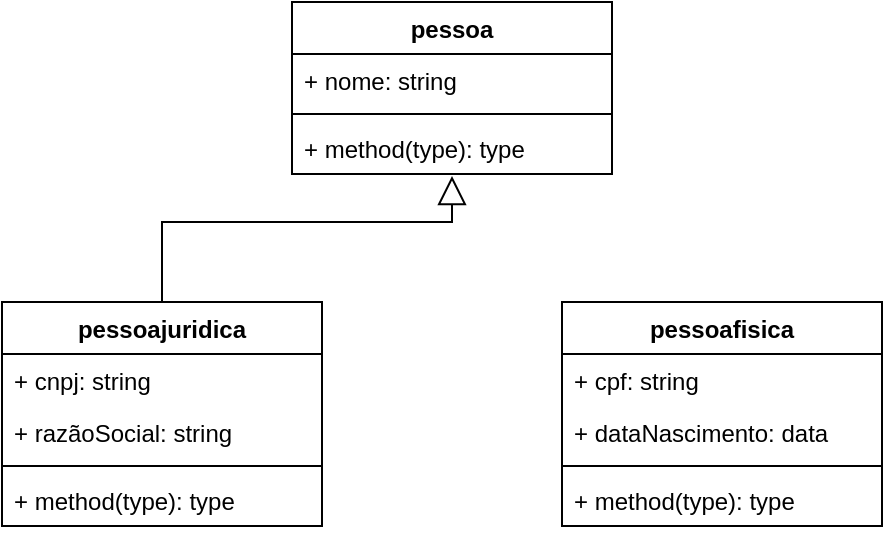 <mxfile version="16.5.6" type="github">
  <diagram name="Page-1" id="e7e014a7-5840-1c2e-5031-d8a46d1fe8dd">
    <mxGraphModel dx="981" dy="542" grid="1" gridSize="10" guides="1" tooltips="1" connect="1" arrows="1" fold="1" page="1" pageScale="1" pageWidth="1169" pageHeight="826" background="none" math="0" shadow="0">
      <root>
        <mxCell id="0" />
        <mxCell id="1" parent="0" />
        <mxCell id="735mlLAgIkKkYjTs3Ysf-41" value="pessoa" style="swimlane;fontStyle=1;align=center;verticalAlign=top;childLayout=stackLayout;horizontal=1;startSize=26;horizontalStack=0;resizeParent=1;resizeParentMax=0;resizeLast=0;collapsible=1;marginBottom=0;" vertex="1" parent="1">
          <mxGeometry x="505" y="160" width="160" height="86" as="geometry" />
        </mxCell>
        <mxCell id="735mlLAgIkKkYjTs3Ysf-42" value="+ nome: string" style="text;strokeColor=none;fillColor=none;align=left;verticalAlign=top;spacingLeft=4;spacingRight=4;overflow=hidden;rotatable=0;points=[[0,0.5],[1,0.5]];portConstraint=eastwest;" vertex="1" parent="735mlLAgIkKkYjTs3Ysf-41">
          <mxGeometry y="26" width="160" height="26" as="geometry" />
        </mxCell>
        <mxCell id="735mlLAgIkKkYjTs3Ysf-43" value="" style="line;strokeWidth=1;fillColor=none;align=left;verticalAlign=middle;spacingTop=-1;spacingLeft=3;spacingRight=3;rotatable=0;labelPosition=right;points=[];portConstraint=eastwest;" vertex="1" parent="735mlLAgIkKkYjTs3Ysf-41">
          <mxGeometry y="52" width="160" height="8" as="geometry" />
        </mxCell>
        <mxCell id="735mlLAgIkKkYjTs3Ysf-44" value="+ method(type): type" style="text;strokeColor=none;fillColor=none;align=left;verticalAlign=top;spacingLeft=4;spacingRight=4;overflow=hidden;rotatable=0;points=[[0,0.5],[1,0.5]];portConstraint=eastwest;" vertex="1" parent="735mlLAgIkKkYjTs3Ysf-41">
          <mxGeometry y="60" width="160" height="26" as="geometry" />
        </mxCell>
        <mxCell id="735mlLAgIkKkYjTs3Ysf-62" style="edgeStyle=orthogonalEdgeStyle;rounded=0;orthogonalLoop=1;jettySize=auto;html=1;entryX=0.5;entryY=1.038;entryDx=0;entryDy=0;entryPerimeter=0;endArrow=block;endFill=0;jumpSize=8;strokeWidth=1;endSize=12;targetPerimeterSpacing=0;" edge="1" parent="1" source="735mlLAgIkKkYjTs3Ysf-45" target="735mlLAgIkKkYjTs3Ysf-44">
          <mxGeometry relative="1" as="geometry">
            <Array as="points">
              <mxPoint x="440" y="270" />
              <mxPoint x="585" y="270" />
            </Array>
          </mxGeometry>
        </mxCell>
        <mxCell id="735mlLAgIkKkYjTs3Ysf-45" value="pessoajuridica" style="swimlane;fontStyle=1;align=center;verticalAlign=top;childLayout=stackLayout;horizontal=1;startSize=26;horizontalStack=0;resizeParent=1;resizeParentMax=0;resizeLast=0;collapsible=1;marginBottom=0;" vertex="1" parent="1">
          <mxGeometry x="360" y="310" width="160" height="112" as="geometry" />
        </mxCell>
        <mxCell id="735mlLAgIkKkYjTs3Ysf-46" value="+ cnpj: string" style="text;strokeColor=none;fillColor=none;align=left;verticalAlign=top;spacingLeft=4;spacingRight=4;overflow=hidden;rotatable=0;points=[[0,0.5],[1,0.5]];portConstraint=eastwest;" vertex="1" parent="735mlLAgIkKkYjTs3Ysf-45">
          <mxGeometry y="26" width="160" height="26" as="geometry" />
        </mxCell>
        <mxCell id="735mlLAgIkKkYjTs3Ysf-55" value="+ razãoSocial: string" style="text;strokeColor=none;fillColor=none;align=left;verticalAlign=top;spacingLeft=4;spacingRight=4;overflow=hidden;rotatable=0;points=[[0,0.5],[1,0.5]];portConstraint=eastwest;" vertex="1" parent="735mlLAgIkKkYjTs3Ysf-45">
          <mxGeometry y="52" width="160" height="26" as="geometry" />
        </mxCell>
        <mxCell id="735mlLAgIkKkYjTs3Ysf-47" value="" style="line;strokeWidth=1;fillColor=none;align=left;verticalAlign=middle;spacingTop=-1;spacingLeft=3;spacingRight=3;rotatable=0;labelPosition=right;points=[];portConstraint=eastwest;" vertex="1" parent="735mlLAgIkKkYjTs3Ysf-45">
          <mxGeometry y="78" width="160" height="8" as="geometry" />
        </mxCell>
        <mxCell id="735mlLAgIkKkYjTs3Ysf-48" value="+ method(type): type" style="text;strokeColor=none;fillColor=none;align=left;verticalAlign=top;spacingLeft=4;spacingRight=4;overflow=hidden;rotatable=0;points=[[0,0.5],[1,0.5]];portConstraint=eastwest;" vertex="1" parent="735mlLAgIkKkYjTs3Ysf-45">
          <mxGeometry y="86" width="160" height="26" as="geometry" />
        </mxCell>
        <mxCell id="735mlLAgIkKkYjTs3Ysf-49" value="pessoafisica" style="swimlane;fontStyle=1;align=center;verticalAlign=top;childLayout=stackLayout;horizontal=1;startSize=26;horizontalStack=0;resizeParent=1;resizeParentMax=0;resizeLast=0;collapsible=1;marginBottom=0;" vertex="1" parent="1">
          <mxGeometry x="640" y="310" width="160" height="112" as="geometry" />
        </mxCell>
        <mxCell id="735mlLAgIkKkYjTs3Ysf-50" value="+ cpf: string" style="text;strokeColor=none;fillColor=none;align=left;verticalAlign=top;spacingLeft=4;spacingRight=4;overflow=hidden;rotatable=0;points=[[0,0.5],[1,0.5]];portConstraint=eastwest;" vertex="1" parent="735mlLAgIkKkYjTs3Ysf-49">
          <mxGeometry y="26" width="160" height="26" as="geometry" />
        </mxCell>
        <mxCell id="735mlLAgIkKkYjTs3Ysf-60" value="+ dataNascimento: data" style="text;strokeColor=none;fillColor=none;align=left;verticalAlign=top;spacingLeft=4;spacingRight=4;overflow=hidden;rotatable=0;points=[[0,0.5],[1,0.5]];portConstraint=eastwest;" vertex="1" parent="735mlLAgIkKkYjTs3Ysf-49">
          <mxGeometry y="52" width="160" height="26" as="geometry" />
        </mxCell>
        <mxCell id="735mlLAgIkKkYjTs3Ysf-51" value="" style="line;strokeWidth=1;fillColor=none;align=left;verticalAlign=middle;spacingTop=-1;spacingLeft=3;spacingRight=3;rotatable=0;labelPosition=right;points=[];portConstraint=eastwest;" vertex="1" parent="735mlLAgIkKkYjTs3Ysf-49">
          <mxGeometry y="78" width="160" height="8" as="geometry" />
        </mxCell>
        <mxCell id="735mlLAgIkKkYjTs3Ysf-52" value="+ method(type): type" style="text;strokeColor=none;fillColor=none;align=left;verticalAlign=top;spacingLeft=4;spacingRight=4;overflow=hidden;rotatable=0;points=[[0,0.5],[1,0.5]];portConstraint=eastwest;" vertex="1" parent="735mlLAgIkKkYjTs3Ysf-49">
          <mxGeometry y="86" width="160" height="26" as="geometry" />
        </mxCell>
      </root>
    </mxGraphModel>
  </diagram>
</mxfile>
